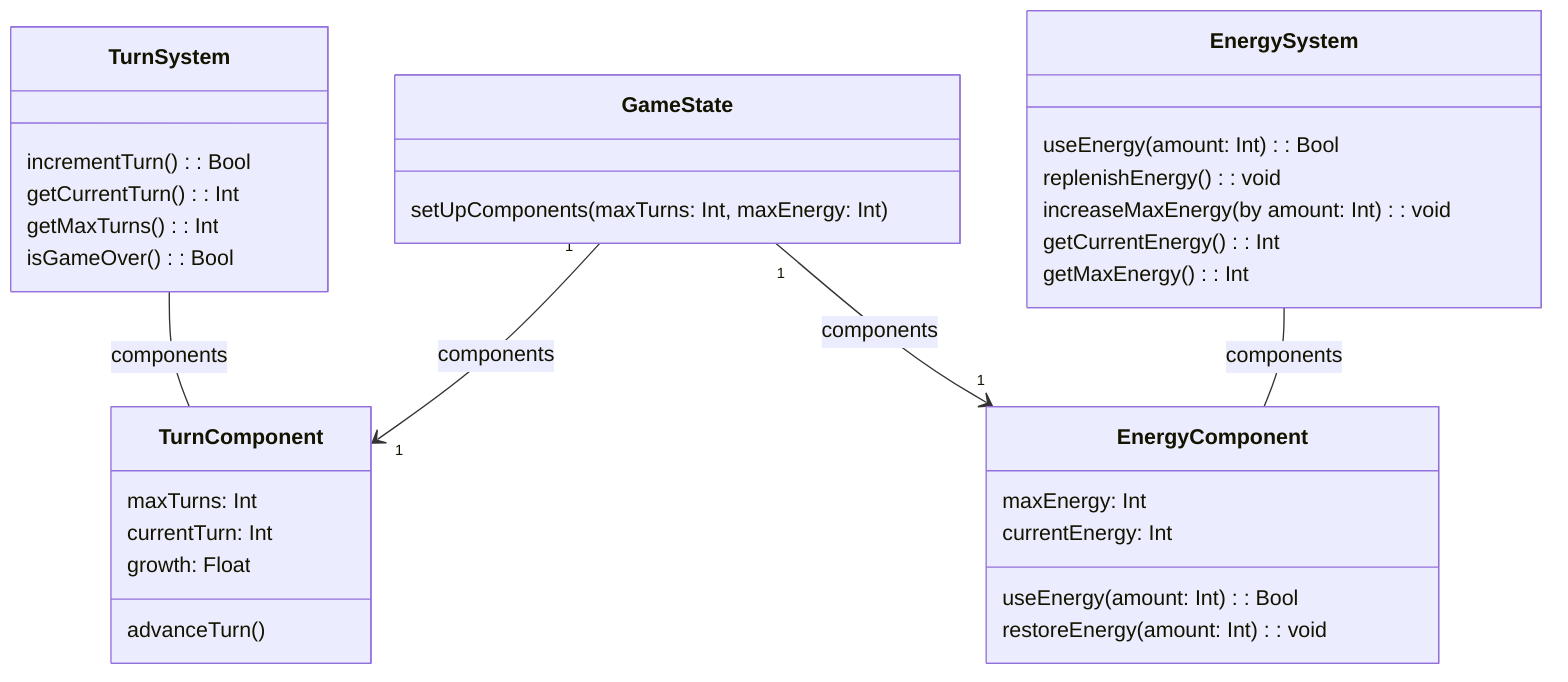 classDiagram
    class TurnSystem {
        incrementTurn(): Bool
        getCurrentTurn(): Int
        getMaxTurns(): Int
        isGameOver(): Bool
    }
    
    class TurnComponent {
        maxTurns: Int
        currentTurn: Int
        growth: Float
        advanceTurn()
    }
    
    class GameState {
        setUpComponents(maxTurns: Int, maxEnergy: Int)
    }
    
    class EnergyComponent {
        maxEnergy: Int
        currentEnergy: Int
        useEnergy(amount: Int): Bool
        restoreEnergy(amount: Int): void
    }
    
    class EnergySystem {
        useEnergy(amount: Int): Bool
        replenishEnergy(): void
        increaseMaxEnergy(by amount: Int): void
        getCurrentEnergy(): Int
        getMaxEnergy(): Int
    }

    GameState "1" --> "1" TurnComponent : components
    GameState "1" --> "1" EnergyComponent : components
    TurnSystem -- TurnComponent : components
    EnergySystem -- EnergyComponent : components
